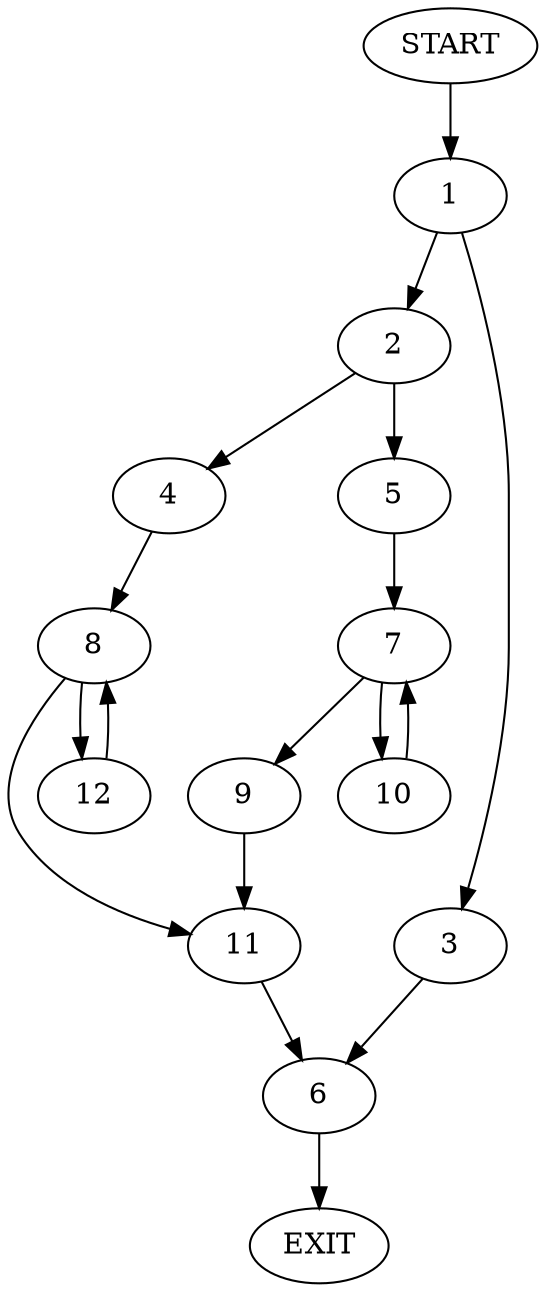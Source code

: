 digraph {
0 [label="START"]
13 [label="EXIT"]
0 -> 1
1 -> 2
1 -> 3
2 -> 4
2 -> 5
3 -> 6
5 -> 7
4 -> 8
7 -> 9
7 -> 10
10 -> 7
9 -> 11
11 -> 6
8 -> 11
8 -> 12
12 -> 8
6 -> 13
}
